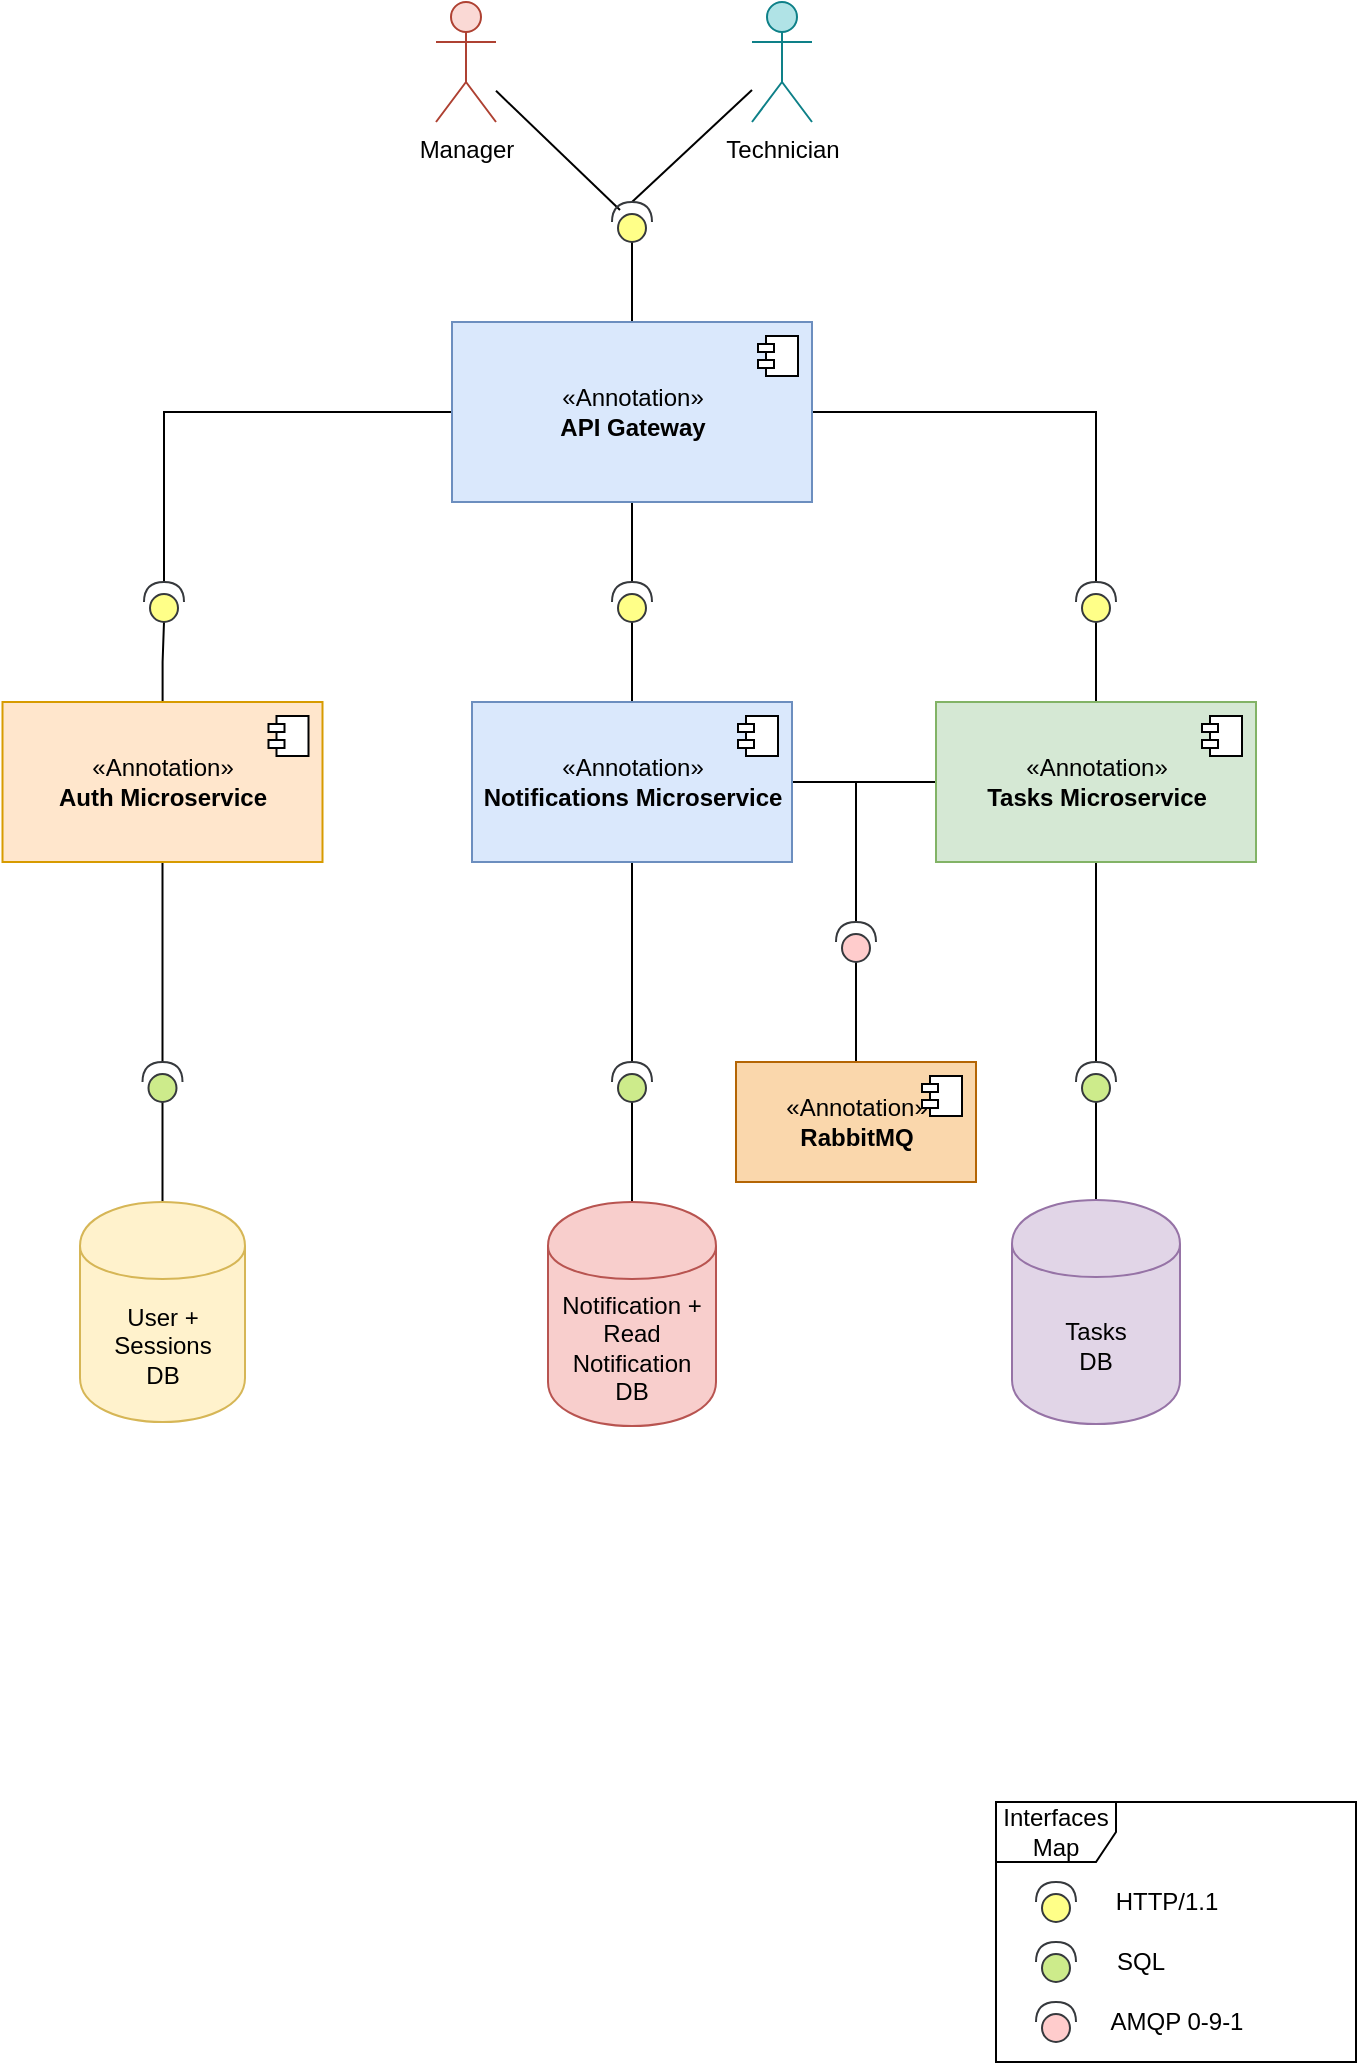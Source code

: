 <mxfile version="14.9.3" type="device"><diagram id="iXRB5zhhgeOMuQuC9KaK" name="Page-1"><mxGraphModel dx="2377" dy="1123" grid="1" gridSize="10" guides="1" tooltips="1" connect="1" arrows="1" fold="1" page="1" pageScale="1" pageWidth="827" pageHeight="1169" math="0" shadow="0"><root><mxCell id="0"/><mxCell id="1" parent="0"/><mxCell id="nLmpE_Ve7Hj5j0M_z4O--39" style="edgeStyle=orthogonalEdgeStyle;rounded=0;orthogonalLoop=1;jettySize=auto;html=1;entryX=0;entryY=0.5;entryDx=0;entryDy=0;entryPerimeter=0;endArrow=none;endFill=0;strokeColor=#000000;" edge="1" parent="1" source="nLmpE_Ve7Hj5j0M_z4O--2" target="nLmpE_Ve7Hj5j0M_z4O--34"><mxGeometry relative="1" as="geometry"/></mxCell><mxCell id="nLmpE_Ve7Hj5j0M_z4O--54" style="edgeStyle=orthogonalEdgeStyle;rounded=0;orthogonalLoop=1;jettySize=auto;html=1;entryX=1;entryY=0.5;entryDx=0;entryDy=0;entryPerimeter=0;endArrow=none;endFill=0;strokeColor=#000000;" edge="1" parent="1" source="nLmpE_Ve7Hj5j0M_z4O--2" target="nLmpE_Ve7Hj5j0M_z4O--51"><mxGeometry relative="1" as="geometry"/></mxCell><mxCell id="nLmpE_Ve7Hj5j0M_z4O--2" value="«Annotation»&lt;br&gt;&lt;b&gt;Auth Microservice&lt;/b&gt;" style="html=1;dropTarget=0;fillColor=#ffe6cc;strokeColor=#d79b00;" vertex="1" parent="1"><mxGeometry x="103.25" y="420" width="160" height="80" as="geometry"/></mxCell><mxCell id="nLmpE_Ve7Hj5j0M_z4O--3" value="" style="shape=module;jettyWidth=8;jettyHeight=4;" vertex="1" parent="nLmpE_Ve7Hj5j0M_z4O--2"><mxGeometry x="1" width="20" height="20" relative="1" as="geometry"><mxPoint x="-27" y="7" as="offset"/></mxGeometry></mxCell><mxCell id="nLmpE_Ve7Hj5j0M_z4O--38" style="edgeStyle=orthogonalEdgeStyle;rounded=0;orthogonalLoop=1;jettySize=auto;html=1;entryX=0;entryY=0.5;entryDx=0;entryDy=0;entryPerimeter=0;endArrow=none;endFill=0;strokeColor=#000000;" edge="1" parent="1" source="nLmpE_Ve7Hj5j0M_z4O--4" target="nLmpE_Ve7Hj5j0M_z4O--33"><mxGeometry relative="1" as="geometry"/></mxCell><mxCell id="nLmpE_Ve7Hj5j0M_z4O--49" style="edgeStyle=orthogonalEdgeStyle;rounded=0;orthogonalLoop=1;jettySize=auto;html=1;entryX=1;entryY=0.5;entryDx=0;entryDy=0;entryPerimeter=0;endArrow=none;endFill=0;strokeColor=#000000;" edge="1" parent="1" source="nLmpE_Ve7Hj5j0M_z4O--4" target="nLmpE_Ve7Hj5j0M_z4O--47"><mxGeometry relative="1" as="geometry"/></mxCell><mxCell id="nLmpE_Ve7Hj5j0M_z4O--59" style="edgeStyle=orthogonalEdgeStyle;rounded=0;orthogonalLoop=1;jettySize=auto;html=1;entryX=1;entryY=0.5;entryDx=0;entryDy=0;entryPerimeter=0;endArrow=none;endFill=0;strokeColor=#000000;" edge="1" parent="1" source="nLmpE_Ve7Hj5j0M_z4O--4" target="nLmpE_Ve7Hj5j0M_z4O--56"><mxGeometry relative="1" as="geometry"/></mxCell><mxCell id="nLmpE_Ve7Hj5j0M_z4O--4" value="«Annotation»&lt;br&gt;&lt;b&gt;Notifications Microservice&lt;/b&gt;" style="html=1;dropTarget=0;fillColor=#dae8fc;strokeColor=#6c8ebf;" vertex="1" parent="1"><mxGeometry x="338" y="420" width="160" height="80" as="geometry"/></mxCell><mxCell id="nLmpE_Ve7Hj5j0M_z4O--5" value="" style="shape=module;jettyWidth=8;jettyHeight=4;" vertex="1" parent="nLmpE_Ve7Hj5j0M_z4O--4"><mxGeometry x="1" width="20" height="20" relative="1" as="geometry"><mxPoint x="-27" y="7" as="offset"/></mxGeometry></mxCell><mxCell id="nLmpE_Ve7Hj5j0M_z4O--41" value="" style="edgeStyle=orthogonalEdgeStyle;rounded=0;orthogonalLoop=1;jettySize=auto;html=1;endArrow=none;endFill=0;strokeColor=#000000;" edge="1" parent="1" source="nLmpE_Ve7Hj5j0M_z4O--6" target="nLmpE_Ve7Hj5j0M_z4O--35"><mxGeometry relative="1" as="geometry"/></mxCell><mxCell id="nLmpE_Ve7Hj5j0M_z4O--50" style="edgeStyle=orthogonalEdgeStyle;rounded=0;orthogonalLoop=1;jettySize=auto;html=1;entryX=1;entryY=0.5;entryDx=0;entryDy=0;entryPerimeter=0;endArrow=none;endFill=0;strokeColor=#000000;" edge="1" parent="1" source="nLmpE_Ve7Hj5j0M_z4O--6" target="nLmpE_Ve7Hj5j0M_z4O--47"><mxGeometry relative="1" as="geometry"/></mxCell><mxCell id="nLmpE_Ve7Hj5j0M_z4O--62" style="edgeStyle=orthogonalEdgeStyle;rounded=0;orthogonalLoop=1;jettySize=auto;html=1;entryX=1;entryY=0.5;entryDx=0;entryDy=0;entryPerimeter=0;endArrow=none;endFill=0;strokeColor=#000000;" edge="1" parent="1" source="nLmpE_Ve7Hj5j0M_z4O--6" target="nLmpE_Ve7Hj5j0M_z4O--60"><mxGeometry relative="1" as="geometry"/></mxCell><mxCell id="nLmpE_Ve7Hj5j0M_z4O--6" value="«Annotation»&lt;br&gt;&lt;b&gt;Tasks Microservice&lt;/b&gt;" style="html=1;dropTarget=0;fillColor=#d5e8d4;strokeColor=#82b366;" vertex="1" parent="1"><mxGeometry x="570" y="420" width="160" height="80" as="geometry"/></mxCell><mxCell id="nLmpE_Ve7Hj5j0M_z4O--7" value="" style="shape=module;jettyWidth=8;jettyHeight=4;" vertex="1" parent="nLmpE_Ve7Hj5j0M_z4O--6"><mxGeometry x="1" width="20" height="20" relative="1" as="geometry"><mxPoint x="-27" y="7" as="offset"/></mxGeometry></mxCell><mxCell id="nLmpE_Ve7Hj5j0M_z4O--53" style="edgeStyle=orthogonalEdgeStyle;rounded=0;orthogonalLoop=1;jettySize=auto;html=1;entryX=0;entryY=0.5;entryDx=0;entryDy=0;entryPerimeter=0;endArrow=none;endFill=0;strokeColor=#000000;" edge="1" parent="1" source="nLmpE_Ve7Hj5j0M_z4O--8" target="nLmpE_Ve7Hj5j0M_z4O--51"><mxGeometry relative="1" as="geometry"/></mxCell><mxCell id="nLmpE_Ve7Hj5j0M_z4O--8" value="User + Sessions&lt;br&gt;DB" style="shape=cylinder;whiteSpace=wrap;html=1;boundedLbl=1;backgroundOutline=1;fillColor=#fff2cc;strokeColor=#d6b656;" vertex="1" parent="1"><mxGeometry x="142" y="670" width="82.5" height="110" as="geometry"/></mxCell><mxCell id="nLmpE_Ve7Hj5j0M_z4O--57" style="edgeStyle=orthogonalEdgeStyle;rounded=0;orthogonalLoop=1;jettySize=auto;html=1;entryX=0;entryY=0.5;entryDx=0;entryDy=0;entryPerimeter=0;endArrow=none;endFill=0;strokeColor=#000000;" edge="1" parent="1" source="nLmpE_Ve7Hj5j0M_z4O--10" target="nLmpE_Ve7Hj5j0M_z4O--56"><mxGeometry relative="1" as="geometry"/></mxCell><mxCell id="nLmpE_Ve7Hj5j0M_z4O--10" value="Notification + Read Notification&lt;br&gt;DB" style="shape=cylinder;whiteSpace=wrap;html=1;boundedLbl=1;backgroundOutline=1;fillColor=#f8cecc;strokeColor=#b85450;" vertex="1" parent="1"><mxGeometry x="376" y="670" width="84" height="112" as="geometry"/></mxCell><mxCell id="nLmpE_Ve7Hj5j0M_z4O--61" style="edgeStyle=orthogonalEdgeStyle;rounded=0;orthogonalLoop=1;jettySize=auto;html=1;entryX=0;entryY=0.5;entryDx=0;entryDy=0;entryPerimeter=0;endArrow=none;endFill=0;strokeColor=#000000;" edge="1" parent="1" source="nLmpE_Ve7Hj5j0M_z4O--12" target="nLmpE_Ve7Hj5j0M_z4O--60"><mxGeometry relative="1" as="geometry"/></mxCell><mxCell id="nLmpE_Ve7Hj5j0M_z4O--12" value="Tasks&lt;br&gt;DB" style="shape=cylinder;whiteSpace=wrap;html=1;boundedLbl=1;backgroundOutline=1;fillColor=#e1d5e7;strokeColor=#9673a6;" vertex="1" parent="1"><mxGeometry x="608" y="669" width="84" height="112" as="geometry"/></mxCell><mxCell id="nLmpE_Ve7Hj5j0M_z4O--28" style="edgeStyle=orthogonalEdgeStyle;rounded=0;orthogonalLoop=1;jettySize=auto;html=1;entryX=0;entryY=0.5;entryDx=0;entryDy=0;entryPerimeter=0;endArrow=none;endFill=0;" edge="1" parent="1" source="nLmpE_Ve7Hj5j0M_z4O--14" target="nLmpE_Ve7Hj5j0M_z4O--26"><mxGeometry relative="1" as="geometry"/></mxCell><mxCell id="nLmpE_Ve7Hj5j0M_z4O--36" style="edgeStyle=orthogonalEdgeStyle;rounded=0;orthogonalLoop=1;jettySize=auto;html=1;entryX=1;entryY=0.5;entryDx=0;entryDy=0;entryPerimeter=0;endArrow=none;endFill=0;strokeColor=#000000;" edge="1" parent="1" source="nLmpE_Ve7Hj5j0M_z4O--14" target="nLmpE_Ve7Hj5j0M_z4O--34"><mxGeometry relative="1" as="geometry"/></mxCell><mxCell id="nLmpE_Ve7Hj5j0M_z4O--37" style="edgeStyle=orthogonalEdgeStyle;rounded=0;orthogonalLoop=1;jettySize=auto;html=1;entryX=1;entryY=0.5;entryDx=0;entryDy=0;entryPerimeter=0;endArrow=none;endFill=0;strokeColor=#000000;" edge="1" parent="1" source="nLmpE_Ve7Hj5j0M_z4O--14" target="nLmpE_Ve7Hj5j0M_z4O--33"><mxGeometry relative="1" as="geometry"/></mxCell><mxCell id="nLmpE_Ve7Hj5j0M_z4O--40" style="edgeStyle=orthogonalEdgeStyle;rounded=0;orthogonalLoop=1;jettySize=auto;html=1;entryX=1;entryY=0.5;entryDx=0;entryDy=0;entryPerimeter=0;endArrow=none;endFill=0;strokeColor=#000000;" edge="1" parent="1" source="nLmpE_Ve7Hj5j0M_z4O--14" target="nLmpE_Ve7Hj5j0M_z4O--35"><mxGeometry relative="1" as="geometry"/></mxCell><mxCell id="nLmpE_Ve7Hj5j0M_z4O--14" value="«Annotation»&lt;br&gt;&lt;b&gt;API Gateway&lt;/b&gt;" style="html=1;dropTarget=0;fillColor=#dae8fc;strokeColor=#6c8ebf;" vertex="1" parent="1"><mxGeometry x="328" y="230" width="180" height="90" as="geometry"/></mxCell><mxCell id="nLmpE_Ve7Hj5j0M_z4O--15" value="" style="shape=module;jettyWidth=8;jettyHeight=4;" vertex="1" parent="nLmpE_Ve7Hj5j0M_z4O--14"><mxGeometry x="1" width="20" height="20" relative="1" as="geometry"><mxPoint x="-27" y="7" as="offset"/></mxGeometry></mxCell><mxCell id="nLmpE_Ve7Hj5j0M_z4O--32" style="rounded=0;orthogonalLoop=1;jettySize=auto;html=1;entryX=0.8;entryY=0.2;entryDx=0;entryDy=0;entryPerimeter=0;endArrow=none;endFill=0;strokeColor=#000000;" edge="1" parent="1" source="nLmpE_Ve7Hj5j0M_z4O--16" target="nLmpE_Ve7Hj5j0M_z4O--26"><mxGeometry relative="1" as="geometry"/></mxCell><mxCell id="nLmpE_Ve7Hj5j0M_z4O--16" value="Manager" style="shape=umlActor;verticalLabelPosition=bottom;verticalAlign=top;html=1;fillColor=#fad9d5;strokeColor=#ae4132;" vertex="1" parent="1"><mxGeometry x="320" y="70" width="30" height="60" as="geometry"/></mxCell><mxCell id="nLmpE_Ve7Hj5j0M_z4O--30" style="rounded=0;orthogonalLoop=1;jettySize=auto;html=1;entryX=1;entryY=0.5;entryDx=0;entryDy=0;entryPerimeter=0;endArrow=none;endFill=0;strokeColor=#000000;" edge="1" parent="1" source="nLmpE_Ve7Hj5j0M_z4O--20" target="nLmpE_Ve7Hj5j0M_z4O--26"><mxGeometry relative="1" as="geometry"/></mxCell><mxCell id="nLmpE_Ve7Hj5j0M_z4O--20" value="Technician" style="shape=umlActor;verticalLabelPosition=bottom;verticalAlign=top;html=1;fillColor=#b0e3e6;strokeColor=#0e8088;" vertex="1" parent="1"><mxGeometry x="478" y="70" width="30" height="60" as="geometry"/></mxCell><mxCell id="nLmpE_Ve7Hj5j0M_z4O--26" value="" style="shape=providedRequiredInterface;html=1;verticalLabelPosition=bottom;direction=north;fillColor=#ffff88;strokeColor=#36393d;" vertex="1" parent="1"><mxGeometry x="408" y="170" width="20" height="20" as="geometry"/></mxCell><mxCell id="nLmpE_Ve7Hj5j0M_z4O--33" value="" style="shape=providedRequiredInterface;html=1;verticalLabelPosition=bottom;direction=north;fillColor=#ffff88;strokeColor=#36393d;" vertex="1" parent="1"><mxGeometry x="408" y="360" width="20" height="20" as="geometry"/></mxCell><mxCell id="nLmpE_Ve7Hj5j0M_z4O--34" value="" style="shape=providedRequiredInterface;html=1;verticalLabelPosition=bottom;direction=north;fillColor=#ffff88;strokeColor=#36393d;" vertex="1" parent="1"><mxGeometry x="174" y="360" width="20" height="20" as="geometry"/></mxCell><mxCell id="nLmpE_Ve7Hj5j0M_z4O--35" value="" style="shape=providedRequiredInterface;html=1;verticalLabelPosition=bottom;direction=north;fillColor=#ffff88;strokeColor=#36393d;" vertex="1" parent="1"><mxGeometry x="640" y="360" width="20" height="20" as="geometry"/></mxCell><mxCell id="nLmpE_Ve7Hj5j0M_z4O--48" style="edgeStyle=orthogonalEdgeStyle;rounded=0;orthogonalLoop=1;jettySize=auto;html=1;entryX=0;entryY=0.5;entryDx=0;entryDy=0;entryPerimeter=0;endArrow=none;endFill=0;strokeColor=#000000;" edge="1" parent="1" source="nLmpE_Ve7Hj5j0M_z4O--45" target="nLmpE_Ve7Hj5j0M_z4O--47"><mxGeometry relative="1" as="geometry"/></mxCell><mxCell id="nLmpE_Ve7Hj5j0M_z4O--45" value="«Annotation»&lt;br&gt;&lt;b&gt;RabbitMQ&lt;/b&gt;" style="html=1;dropTarget=0;fillColor=#fad7ac;strokeColor=#b46504;" vertex="1" parent="1"><mxGeometry x="470" y="600" width="120" height="60" as="geometry"/></mxCell><mxCell id="nLmpE_Ve7Hj5j0M_z4O--46" value="" style="shape=module;jettyWidth=8;jettyHeight=4;" vertex="1" parent="nLmpE_Ve7Hj5j0M_z4O--45"><mxGeometry x="1" width="20" height="20" relative="1" as="geometry"><mxPoint x="-27" y="7" as="offset"/></mxGeometry></mxCell><mxCell id="nLmpE_Ve7Hj5j0M_z4O--47" value="" style="shape=providedRequiredInterface;html=1;verticalLabelPosition=bottom;direction=north;fillColor=#ffcccc;strokeColor=#36393d;" vertex="1" parent="1"><mxGeometry x="520" y="530" width="20" height="20" as="geometry"/></mxCell><mxCell id="nLmpE_Ve7Hj5j0M_z4O--51" value="" style="shape=providedRequiredInterface;html=1;verticalLabelPosition=bottom;direction=north;fillColor=#cdeb8b;strokeColor=#36393d;" vertex="1" parent="1"><mxGeometry x="173.25" y="600" width="20" height="20" as="geometry"/></mxCell><mxCell id="nLmpE_Ve7Hj5j0M_z4O--56" value="" style="shape=providedRequiredInterface;html=1;verticalLabelPosition=bottom;direction=north;fillColor=#cdeb8b;strokeColor=#36393d;" vertex="1" parent="1"><mxGeometry x="408" y="600" width="20" height="20" as="geometry"/></mxCell><mxCell id="nLmpE_Ve7Hj5j0M_z4O--60" value="" style="shape=providedRequiredInterface;html=1;verticalLabelPosition=bottom;direction=north;fillColor=#cdeb8b;strokeColor=#36393d;" vertex="1" parent="1"><mxGeometry x="640" y="600" width="20" height="20" as="geometry"/></mxCell><mxCell id="nLmpE_Ve7Hj5j0M_z4O--66" value="Interfaces Map" style="shape=umlFrame;whiteSpace=wrap;html=1;" vertex="1" parent="1"><mxGeometry x="600" y="970" width="180" height="130" as="geometry"/></mxCell><mxCell id="nLmpE_Ve7Hj5j0M_z4O--67" value="" style="shape=providedRequiredInterface;html=1;verticalLabelPosition=bottom;direction=north;fillColor=#ffff88;strokeColor=#36393d;" vertex="1" parent="1"><mxGeometry x="620" y="1010" width="20" height="20" as="geometry"/></mxCell><mxCell id="nLmpE_Ve7Hj5j0M_z4O--68" value="" style="shape=providedRequiredInterface;html=1;verticalLabelPosition=bottom;direction=north;fillColor=#cdeb8b;strokeColor=#36393d;" vertex="1" parent="1"><mxGeometry x="620" y="1040" width="20" height="20" as="geometry"/></mxCell><mxCell id="nLmpE_Ve7Hj5j0M_z4O--69" value="" style="shape=providedRequiredInterface;html=1;verticalLabelPosition=bottom;direction=north;fillColor=#ffcccc;strokeColor=#36393d;" vertex="1" parent="1"><mxGeometry x="620" y="1070" width="20" height="20" as="geometry"/></mxCell><mxCell id="nLmpE_Ve7Hj5j0M_z4O--70" value="AMQP 0-9-1" style="text;html=1;align=center;verticalAlign=middle;resizable=0;points=[];autosize=1;strokeColor=none;" vertex="1" parent="1"><mxGeometry x="650" y="1070" width="80" height="20" as="geometry"/></mxCell><mxCell id="nLmpE_Ve7Hj5j0M_z4O--72" value="SQL" style="text;html=1;align=center;verticalAlign=middle;resizable=0;points=[];autosize=1;strokeColor=none;" vertex="1" parent="1"><mxGeometry x="652" y="1040" width="40" height="20" as="geometry"/></mxCell><mxCell id="nLmpE_Ve7Hj5j0M_z4O--73" value="HTTP/1.1" style="text;html=1;align=center;verticalAlign=middle;resizable=0;points=[];autosize=1;strokeColor=none;" vertex="1" parent="1"><mxGeometry x="650" y="1010" width="70" height="20" as="geometry"/></mxCell><mxCell id="nLmpE_Ve7Hj5j0M_z4O--75" value="" style="shape=image;verticalLabelPosition=bottom;labelBackgroundColor=#ffffff;verticalAlign=top;aspect=fixed;imageAspect=0;image=https://www.influxdata.com/wp-content/uploads/RabbitMQ-LOGO.png;" vertex="1" parent="1"><mxGeometry x="470" y="640" width="20" height="20" as="geometry"/></mxCell><mxCell id="nLmpE_Ve7Hj5j0M_z4O--79" value="" style="shape=image;verticalLabelPosition=bottom;labelBackgroundColor=#ffffff;verticalAlign=top;aspect=fixed;imageAspect=0;image=https://marcas-logos.net/wp-content/uploads/2020/11/MySQL-logo.png;" vertex="1" parent="1"><mxGeometry x="161.52" y="670" width="44.96" height="30" as="geometry"/></mxCell><mxCell id="nLmpE_Ve7Hj5j0M_z4O--80" value="" style="shape=image;verticalLabelPosition=bottom;labelBackgroundColor=#ffffff;verticalAlign=top;aspect=fixed;imageAspect=0;image=https://marcas-logos.net/wp-content/uploads/2020/11/MySQL-logo.png;" vertex="1" parent="1"><mxGeometry x="391" y="669" width="44.96" height="30" as="geometry"/></mxCell><mxCell id="nLmpE_Ve7Hj5j0M_z4O--81" value="" style="shape=image;verticalLabelPosition=bottom;labelBackgroundColor=#ffffff;verticalAlign=top;aspect=fixed;imageAspect=0;image=https://marcas-logos.net/wp-content/uploads/2020/11/MySQL-logo.png;" vertex="1" parent="1"><mxGeometry x="627.52" y="670" width="44.96" height="30" as="geometry"/></mxCell><mxCell id="nLmpE_Ve7Hj5j0M_z4O--83" value="" style="shape=image;verticalLabelPosition=bottom;labelBackgroundColor=#ffffff;verticalAlign=top;aspect=fixed;imageAspect=0;image=https://cdn.worldvectorlogo.com/logos/golang-gopher.svg;" vertex="1" parent="1"><mxGeometry x="103.25" y="470" width="16.85" height="30" as="geometry"/></mxCell><mxCell id="nLmpE_Ve7Hj5j0M_z4O--84" value="" style="shape=image;verticalLabelPosition=bottom;labelBackgroundColor=#ffffff;verticalAlign=top;aspect=fixed;imageAspect=0;image=https://cdn.worldvectorlogo.com/logos/golang-gopher.svg;" vertex="1" parent="1"><mxGeometry x="338" y="470" width="16.85" height="30" as="geometry"/></mxCell><mxCell id="nLmpE_Ve7Hj5j0M_z4O--85" value="" style="shape=image;verticalLabelPosition=bottom;labelBackgroundColor=#ffffff;verticalAlign=top;aspect=fixed;imageAspect=0;image=https://cdn.worldvectorlogo.com/logos/golang-gopher.svg;" vertex="1" parent="1"><mxGeometry x="570" y="470" width="16.85" height="30" as="geometry"/></mxCell></root></mxGraphModel></diagram></mxfile>